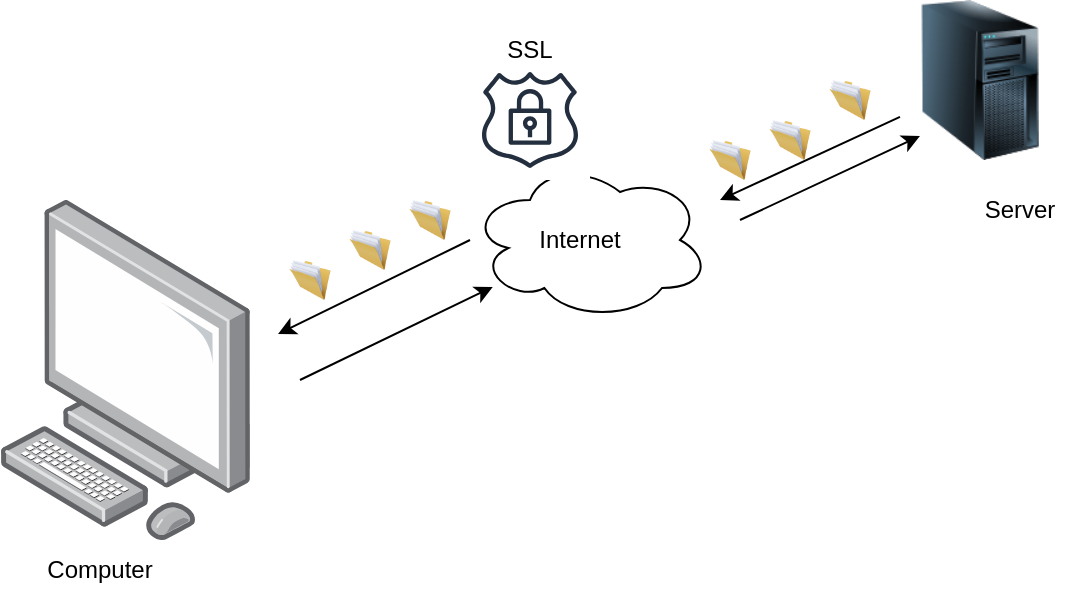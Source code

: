 <mxfile version="21.7.5" type="github">
  <diagram name="Page-1" id="in-kc5Wj1Eup-R9uH_OV">
    <mxGraphModel dx="1042" dy="535" grid="1" gridSize="10" guides="1" tooltips="1" connect="1" arrows="1" fold="1" page="1" pageScale="1" pageWidth="850" pageHeight="1400" math="0" shadow="0">
      <root>
        <mxCell id="0" />
        <mxCell id="1" parent="0" />
        <mxCell id="kx3uohau9YngKv4BrHrU-1" value="" style="image;points=[];aspect=fixed;html=1;align=center;shadow=0;dashed=0;image=img/lib/allied_telesis/computer_and_terminals/Personal_Computer.svg;" vertex="1" parent="1">
          <mxGeometry x="130" y="280" width="125.44" height="170" as="geometry" />
        </mxCell>
        <mxCell id="kx3uohau9YngKv4BrHrU-2" value="" style="ellipse;shape=cloud;whiteSpace=wrap;html=1;" vertex="1" parent="1">
          <mxGeometry x="365" y="260" width="120" height="80" as="geometry" />
        </mxCell>
        <mxCell id="kx3uohau9YngKv4BrHrU-3" value="" style="image;html=1;image=img/lib/clip_art/computers/Server_Tower_128x128.png" vertex="1" parent="1">
          <mxGeometry x="580" y="180" width="80" height="80" as="geometry" />
        </mxCell>
        <mxCell id="kx3uohau9YngKv4BrHrU-5" value="" style="endArrow=classic;html=1;rounded=0;" edge="1" parent="1" target="kx3uohau9YngKv4BrHrU-2">
          <mxGeometry width="50" height="50" relative="1" as="geometry">
            <mxPoint x="280" y="370" as="sourcePoint" />
            <mxPoint x="330" y="320" as="targetPoint" />
          </mxGeometry>
        </mxCell>
        <mxCell id="kx3uohau9YngKv4BrHrU-6" value="" style="endArrow=classic;html=1;rounded=0;" edge="1" parent="1" source="kx3uohau9YngKv4BrHrU-3">
          <mxGeometry width="50" height="50" relative="1" as="geometry">
            <mxPoint x="550" y="240" as="sourcePoint" />
            <mxPoint x="490" y="280" as="targetPoint" />
          </mxGeometry>
        </mxCell>
        <mxCell id="kx3uohau9YngKv4BrHrU-7" value="" style="endArrow=classic;html=1;rounded=0;" edge="1" parent="1">
          <mxGeometry width="50" height="50" relative="1" as="geometry">
            <mxPoint x="500" y="290" as="sourcePoint" />
            <mxPoint x="590" y="248" as="targetPoint" />
          </mxGeometry>
        </mxCell>
        <mxCell id="kx3uohau9YngKv4BrHrU-8" value="" style="endArrow=classic;html=1;rounded=0;" edge="1" parent="1">
          <mxGeometry width="50" height="50" relative="1" as="geometry">
            <mxPoint x="365" y="300" as="sourcePoint" />
            <mxPoint x="269" y="347" as="targetPoint" />
          </mxGeometry>
        </mxCell>
        <mxCell id="kx3uohau9YngKv4BrHrU-9" value="Internet" style="text;html=1;strokeColor=none;fillColor=none;align=center;verticalAlign=middle;whiteSpace=wrap;rounded=0;" vertex="1" parent="1">
          <mxGeometry x="390" y="285" width="60" height="30" as="geometry" />
        </mxCell>
        <mxCell id="kx3uohau9YngKv4BrHrU-10" value="Computer" style="text;html=1;strokeColor=none;fillColor=none;align=center;verticalAlign=middle;whiteSpace=wrap;rounded=0;" vertex="1" parent="1">
          <mxGeometry x="150" y="450" width="60" height="30" as="geometry" />
        </mxCell>
        <mxCell id="kx3uohau9YngKv4BrHrU-11" value="Server" style="text;html=1;strokeColor=none;fillColor=none;align=center;verticalAlign=middle;whiteSpace=wrap;rounded=0;" vertex="1" parent="1">
          <mxGeometry x="610" y="270" width="60" height="30" as="geometry" />
        </mxCell>
        <mxCell id="kx3uohau9YngKv4BrHrU-13" value="" style="sketch=0;outlineConnect=0;fontColor=#232F3E;gradientColor=none;strokeColor=#232F3E;fillColor=#ffffff;dashed=0;verticalLabelPosition=bottom;verticalAlign=top;align=center;html=1;fontSize=12;fontStyle=0;aspect=fixed;shape=mxgraph.aws4.resourceIcon;resIcon=mxgraph.aws4.ssl_padlock;" vertex="1" parent="1">
          <mxGeometry x="365" y="210" width="60" height="60" as="geometry" />
        </mxCell>
        <mxCell id="kx3uohau9YngKv4BrHrU-15" value="SSL" style="text;html=1;strokeColor=none;fillColor=none;align=center;verticalAlign=middle;whiteSpace=wrap;rounded=0;" vertex="1" parent="1">
          <mxGeometry x="365" y="190" width="60" height="30" as="geometry" />
        </mxCell>
        <mxCell id="kx3uohau9YngKv4BrHrU-16" value="" style="image;html=1;image=img/lib/clip_art/general/Full_Folder_128x128.png" vertex="1" parent="1">
          <mxGeometry x="540" y="220" width="30" height="20" as="geometry" />
        </mxCell>
        <mxCell id="kx3uohau9YngKv4BrHrU-17" value="" style="image;html=1;image=img/lib/clip_art/general/Full_Folder_128x128.png" vertex="1" parent="1">
          <mxGeometry x="510" y="240" width="30" height="20" as="geometry" />
        </mxCell>
        <mxCell id="kx3uohau9YngKv4BrHrU-18" value="" style="image;html=1;image=img/lib/clip_art/general/Full_Folder_128x128.png" vertex="1" parent="1">
          <mxGeometry x="480" y="250" width="30" height="20" as="geometry" />
        </mxCell>
        <mxCell id="kx3uohau9YngKv4BrHrU-19" value="" style="image;html=1;image=img/lib/clip_art/general/Full_Folder_128x128.png" vertex="1" parent="1">
          <mxGeometry x="330" y="280" width="30" height="20" as="geometry" />
        </mxCell>
        <mxCell id="kx3uohau9YngKv4BrHrU-20" value="" style="image;html=1;image=img/lib/clip_art/general/Full_Folder_128x128.png" vertex="1" parent="1">
          <mxGeometry x="300" y="295" width="30" height="20" as="geometry" />
        </mxCell>
        <mxCell id="kx3uohau9YngKv4BrHrU-21" value="" style="image;html=1;image=img/lib/clip_art/general/Full_Folder_128x128.png" vertex="1" parent="1">
          <mxGeometry x="270" y="310" width="30" height="20" as="geometry" />
        </mxCell>
      </root>
    </mxGraphModel>
  </diagram>
</mxfile>
